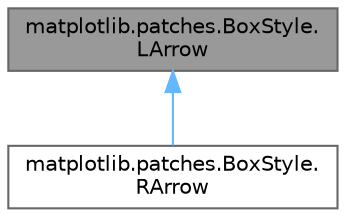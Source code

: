 digraph "matplotlib.patches.BoxStyle.LArrow"
{
 // LATEX_PDF_SIZE
  bgcolor="transparent";
  edge [fontname=Helvetica,fontsize=10,labelfontname=Helvetica,labelfontsize=10];
  node [fontname=Helvetica,fontsize=10,shape=box,height=0.2,width=0.4];
  Node1 [id="Node000001",label="matplotlib.patches.BoxStyle.\lLArrow",height=0.2,width=0.4,color="gray40", fillcolor="grey60", style="filled", fontcolor="black",tooltip=" "];
  Node1 -> Node2 [id="edge1_Node000001_Node000002",dir="back",color="steelblue1",style="solid",tooltip=" "];
  Node2 [id="Node000002",label="matplotlib.patches.BoxStyle.\lRArrow",height=0.2,width=0.4,color="gray40", fillcolor="white", style="filled",URL="$d2/de0/classmatplotlib_1_1patches_1_1BoxStyle_1_1RArrow.html",tooltip=" "];
}
